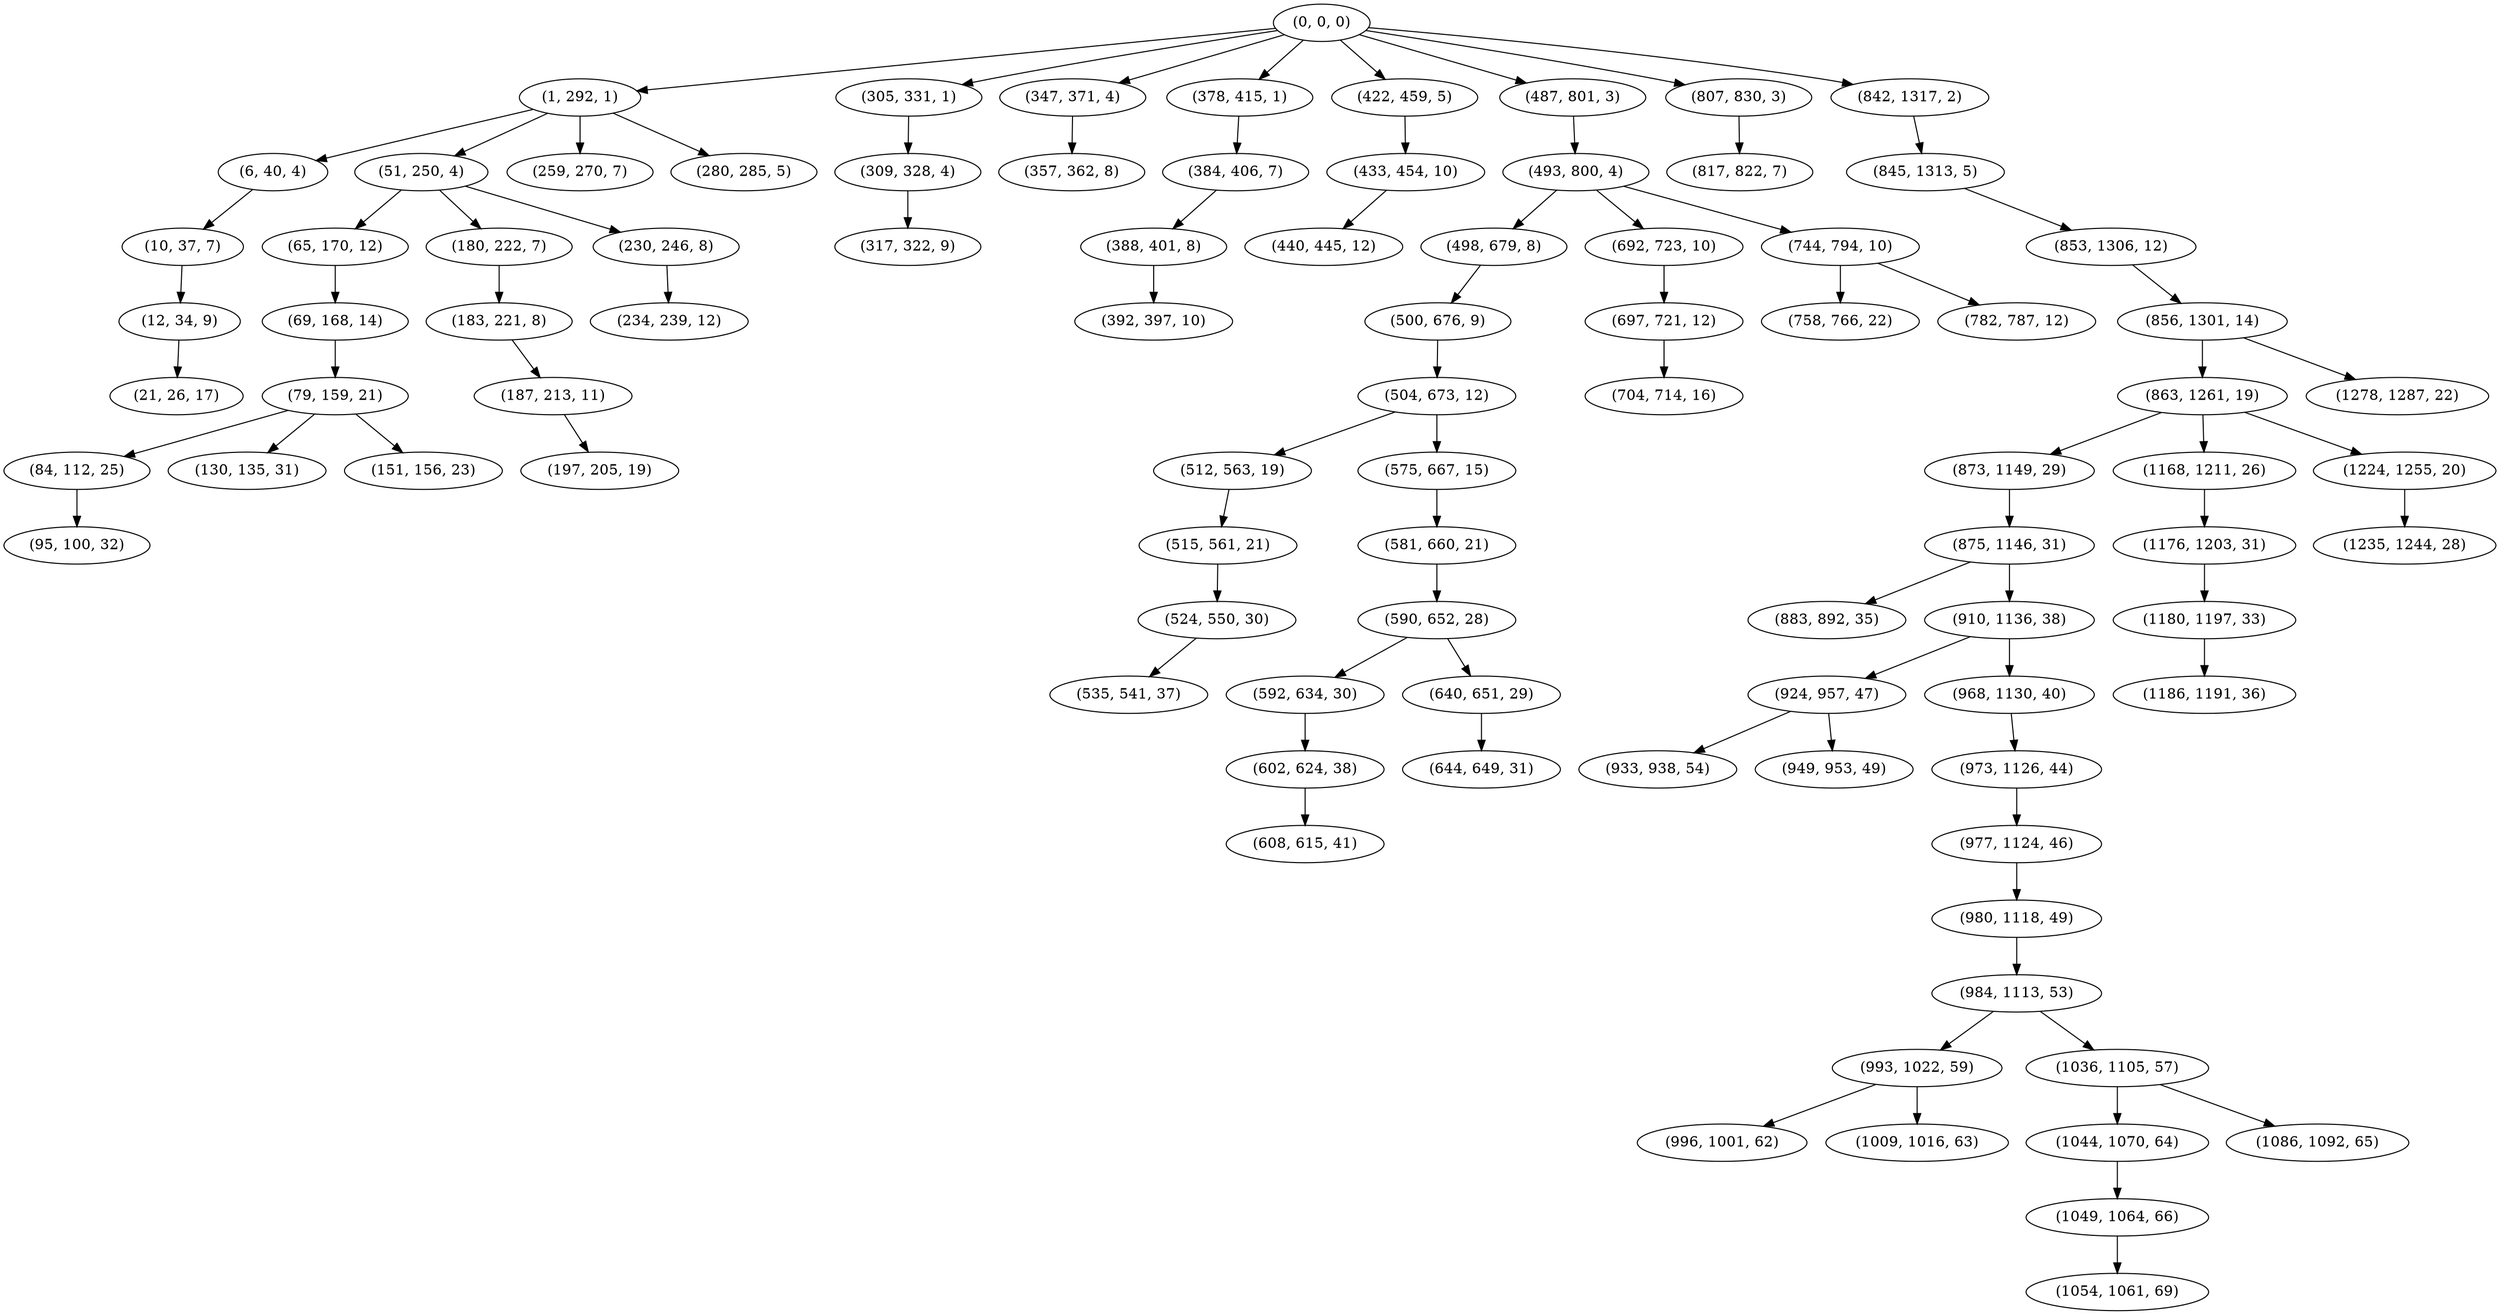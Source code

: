 digraph tree {
    "(0, 0, 0)";
    "(1, 292, 1)";
    "(6, 40, 4)";
    "(10, 37, 7)";
    "(12, 34, 9)";
    "(21, 26, 17)";
    "(51, 250, 4)";
    "(65, 170, 12)";
    "(69, 168, 14)";
    "(79, 159, 21)";
    "(84, 112, 25)";
    "(95, 100, 32)";
    "(130, 135, 31)";
    "(151, 156, 23)";
    "(180, 222, 7)";
    "(183, 221, 8)";
    "(187, 213, 11)";
    "(197, 205, 19)";
    "(230, 246, 8)";
    "(234, 239, 12)";
    "(259, 270, 7)";
    "(280, 285, 5)";
    "(305, 331, 1)";
    "(309, 328, 4)";
    "(317, 322, 9)";
    "(347, 371, 4)";
    "(357, 362, 8)";
    "(378, 415, 1)";
    "(384, 406, 7)";
    "(388, 401, 8)";
    "(392, 397, 10)";
    "(422, 459, 5)";
    "(433, 454, 10)";
    "(440, 445, 12)";
    "(487, 801, 3)";
    "(493, 800, 4)";
    "(498, 679, 8)";
    "(500, 676, 9)";
    "(504, 673, 12)";
    "(512, 563, 19)";
    "(515, 561, 21)";
    "(524, 550, 30)";
    "(535, 541, 37)";
    "(575, 667, 15)";
    "(581, 660, 21)";
    "(590, 652, 28)";
    "(592, 634, 30)";
    "(602, 624, 38)";
    "(608, 615, 41)";
    "(640, 651, 29)";
    "(644, 649, 31)";
    "(692, 723, 10)";
    "(697, 721, 12)";
    "(704, 714, 16)";
    "(744, 794, 10)";
    "(758, 766, 22)";
    "(782, 787, 12)";
    "(807, 830, 3)";
    "(817, 822, 7)";
    "(842, 1317, 2)";
    "(845, 1313, 5)";
    "(853, 1306, 12)";
    "(856, 1301, 14)";
    "(863, 1261, 19)";
    "(873, 1149, 29)";
    "(875, 1146, 31)";
    "(883, 892, 35)";
    "(910, 1136, 38)";
    "(924, 957, 47)";
    "(933, 938, 54)";
    "(949, 953, 49)";
    "(968, 1130, 40)";
    "(973, 1126, 44)";
    "(977, 1124, 46)";
    "(980, 1118, 49)";
    "(984, 1113, 53)";
    "(993, 1022, 59)";
    "(996, 1001, 62)";
    "(1009, 1016, 63)";
    "(1036, 1105, 57)";
    "(1044, 1070, 64)";
    "(1049, 1064, 66)";
    "(1054, 1061, 69)";
    "(1086, 1092, 65)";
    "(1168, 1211, 26)";
    "(1176, 1203, 31)";
    "(1180, 1197, 33)";
    "(1186, 1191, 36)";
    "(1224, 1255, 20)";
    "(1235, 1244, 28)";
    "(1278, 1287, 22)";
    "(0, 0, 0)" -> "(1, 292, 1)";
    "(0, 0, 0)" -> "(305, 331, 1)";
    "(0, 0, 0)" -> "(347, 371, 4)";
    "(0, 0, 0)" -> "(378, 415, 1)";
    "(0, 0, 0)" -> "(422, 459, 5)";
    "(0, 0, 0)" -> "(487, 801, 3)";
    "(0, 0, 0)" -> "(807, 830, 3)";
    "(0, 0, 0)" -> "(842, 1317, 2)";
    "(1, 292, 1)" -> "(6, 40, 4)";
    "(1, 292, 1)" -> "(51, 250, 4)";
    "(1, 292, 1)" -> "(259, 270, 7)";
    "(1, 292, 1)" -> "(280, 285, 5)";
    "(6, 40, 4)" -> "(10, 37, 7)";
    "(10, 37, 7)" -> "(12, 34, 9)";
    "(12, 34, 9)" -> "(21, 26, 17)";
    "(51, 250, 4)" -> "(65, 170, 12)";
    "(51, 250, 4)" -> "(180, 222, 7)";
    "(51, 250, 4)" -> "(230, 246, 8)";
    "(65, 170, 12)" -> "(69, 168, 14)";
    "(69, 168, 14)" -> "(79, 159, 21)";
    "(79, 159, 21)" -> "(84, 112, 25)";
    "(79, 159, 21)" -> "(130, 135, 31)";
    "(79, 159, 21)" -> "(151, 156, 23)";
    "(84, 112, 25)" -> "(95, 100, 32)";
    "(180, 222, 7)" -> "(183, 221, 8)";
    "(183, 221, 8)" -> "(187, 213, 11)";
    "(187, 213, 11)" -> "(197, 205, 19)";
    "(230, 246, 8)" -> "(234, 239, 12)";
    "(305, 331, 1)" -> "(309, 328, 4)";
    "(309, 328, 4)" -> "(317, 322, 9)";
    "(347, 371, 4)" -> "(357, 362, 8)";
    "(378, 415, 1)" -> "(384, 406, 7)";
    "(384, 406, 7)" -> "(388, 401, 8)";
    "(388, 401, 8)" -> "(392, 397, 10)";
    "(422, 459, 5)" -> "(433, 454, 10)";
    "(433, 454, 10)" -> "(440, 445, 12)";
    "(487, 801, 3)" -> "(493, 800, 4)";
    "(493, 800, 4)" -> "(498, 679, 8)";
    "(493, 800, 4)" -> "(692, 723, 10)";
    "(493, 800, 4)" -> "(744, 794, 10)";
    "(498, 679, 8)" -> "(500, 676, 9)";
    "(500, 676, 9)" -> "(504, 673, 12)";
    "(504, 673, 12)" -> "(512, 563, 19)";
    "(504, 673, 12)" -> "(575, 667, 15)";
    "(512, 563, 19)" -> "(515, 561, 21)";
    "(515, 561, 21)" -> "(524, 550, 30)";
    "(524, 550, 30)" -> "(535, 541, 37)";
    "(575, 667, 15)" -> "(581, 660, 21)";
    "(581, 660, 21)" -> "(590, 652, 28)";
    "(590, 652, 28)" -> "(592, 634, 30)";
    "(590, 652, 28)" -> "(640, 651, 29)";
    "(592, 634, 30)" -> "(602, 624, 38)";
    "(602, 624, 38)" -> "(608, 615, 41)";
    "(640, 651, 29)" -> "(644, 649, 31)";
    "(692, 723, 10)" -> "(697, 721, 12)";
    "(697, 721, 12)" -> "(704, 714, 16)";
    "(744, 794, 10)" -> "(758, 766, 22)";
    "(744, 794, 10)" -> "(782, 787, 12)";
    "(807, 830, 3)" -> "(817, 822, 7)";
    "(842, 1317, 2)" -> "(845, 1313, 5)";
    "(845, 1313, 5)" -> "(853, 1306, 12)";
    "(853, 1306, 12)" -> "(856, 1301, 14)";
    "(856, 1301, 14)" -> "(863, 1261, 19)";
    "(856, 1301, 14)" -> "(1278, 1287, 22)";
    "(863, 1261, 19)" -> "(873, 1149, 29)";
    "(863, 1261, 19)" -> "(1168, 1211, 26)";
    "(863, 1261, 19)" -> "(1224, 1255, 20)";
    "(873, 1149, 29)" -> "(875, 1146, 31)";
    "(875, 1146, 31)" -> "(883, 892, 35)";
    "(875, 1146, 31)" -> "(910, 1136, 38)";
    "(910, 1136, 38)" -> "(924, 957, 47)";
    "(910, 1136, 38)" -> "(968, 1130, 40)";
    "(924, 957, 47)" -> "(933, 938, 54)";
    "(924, 957, 47)" -> "(949, 953, 49)";
    "(968, 1130, 40)" -> "(973, 1126, 44)";
    "(973, 1126, 44)" -> "(977, 1124, 46)";
    "(977, 1124, 46)" -> "(980, 1118, 49)";
    "(980, 1118, 49)" -> "(984, 1113, 53)";
    "(984, 1113, 53)" -> "(993, 1022, 59)";
    "(984, 1113, 53)" -> "(1036, 1105, 57)";
    "(993, 1022, 59)" -> "(996, 1001, 62)";
    "(993, 1022, 59)" -> "(1009, 1016, 63)";
    "(1036, 1105, 57)" -> "(1044, 1070, 64)";
    "(1036, 1105, 57)" -> "(1086, 1092, 65)";
    "(1044, 1070, 64)" -> "(1049, 1064, 66)";
    "(1049, 1064, 66)" -> "(1054, 1061, 69)";
    "(1168, 1211, 26)" -> "(1176, 1203, 31)";
    "(1176, 1203, 31)" -> "(1180, 1197, 33)";
    "(1180, 1197, 33)" -> "(1186, 1191, 36)";
    "(1224, 1255, 20)" -> "(1235, 1244, 28)";
}
